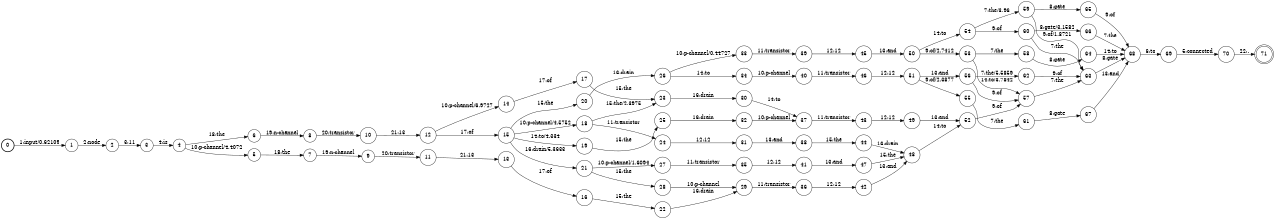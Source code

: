 digraph FST {
rankdir = LR;
size = "8.5,11";
label = "";
center = 1;
orientation = Portrait;
ranksep = "0.4";
nodesep = "0.25";
0 [label = "0", shape = circle, style = bold, fontsize = 14]
	0 -> 1 [label = "1:input/0.62109", fontsize = 14];
1 [label = "1", shape = circle, style = solid, fontsize = 14]
	1 -> 2 [label = "2:node", fontsize = 14];
2 [label = "2", shape = circle, style = solid, fontsize = 14]
	2 -> 3 [label = "3:11", fontsize = 14];
3 [label = "3", shape = circle, style = solid, fontsize = 14]
	3 -> 4 [label = "4:is", fontsize = 14];
4 [label = "4", shape = circle, style = solid, fontsize = 14]
	4 -> 5 [label = "10:p-channel/4.4072", fontsize = 14];
	4 -> 6 [label = "18:the", fontsize = 14];
5 [label = "5", shape = circle, style = solid, fontsize = 14]
	5 -> 7 [label = "18:the", fontsize = 14];
6 [label = "6", shape = circle, style = solid, fontsize = 14]
	6 -> 8 [label = "19:n-channel", fontsize = 14];
7 [label = "7", shape = circle, style = solid, fontsize = 14]
	7 -> 9 [label = "19:n-channel", fontsize = 14];
8 [label = "8", shape = circle, style = solid, fontsize = 14]
	8 -> 10 [label = "20:transistor", fontsize = 14];
9 [label = "9", shape = circle, style = solid, fontsize = 14]
	9 -> 11 [label = "20:transistor", fontsize = 14];
10 [label = "10", shape = circle, style = solid, fontsize = 14]
	10 -> 12 [label = "21:13", fontsize = 14];
11 [label = "11", shape = circle, style = solid, fontsize = 14]
	11 -> 13 [label = "21:13", fontsize = 14];
12 [label = "12", shape = circle, style = solid, fontsize = 14]
	12 -> 14 [label = "10:p-channel/6.9727", fontsize = 14];
	12 -> 15 [label = "17:of", fontsize = 14];
13 [label = "13", shape = circle, style = solid, fontsize = 14]
	13 -> 16 [label = "17:of", fontsize = 14];
14 [label = "14", shape = circle, style = solid, fontsize = 14]
	14 -> 17 [label = "17:of", fontsize = 14];
15 [label = "15", shape = circle, style = solid, fontsize = 14]
	15 -> 18 [label = "10:p-channel/4.5752", fontsize = 14];
	15 -> 19 [label = "14:to/4.334", fontsize = 14];
	15 -> 21 [label = "16:drain/5.3633", fontsize = 14];
	15 -> 20 [label = "15:the", fontsize = 14];
16 [label = "16", shape = circle, style = solid, fontsize = 14]
	16 -> 22 [label = "15:the", fontsize = 14];
17 [label = "17", shape = circle, style = solid, fontsize = 14]
	17 -> 23 [label = "15:the", fontsize = 14];
18 [label = "18", shape = circle, style = solid, fontsize = 14]
	18 -> 23 [label = "15:the/2.3975", fontsize = 14];
	18 -> 24 [label = "11:transistor", fontsize = 14];
19 [label = "19", shape = circle, style = solid, fontsize = 14]
	19 -> 25 [label = "15:the", fontsize = 14];
20 [label = "20", shape = circle, style = solid, fontsize = 14]
	20 -> 26 [label = "16:drain", fontsize = 14];
21 [label = "21", shape = circle, style = solid, fontsize = 14]
	21 -> 27 [label = "10:p-channel/1.6094", fontsize = 14];
	21 -> 28 [label = "15:the", fontsize = 14];
22 [label = "22", shape = circle, style = solid, fontsize = 14]
	22 -> 29 [label = "16:drain", fontsize = 14];
23 [label = "23", shape = circle, style = solid, fontsize = 14]
	23 -> 30 [label = "16:drain", fontsize = 14];
24 [label = "24", shape = circle, style = solid, fontsize = 14]
	24 -> 31 [label = "12:12", fontsize = 14];
25 [label = "25", shape = circle, style = solid, fontsize = 14]
	25 -> 32 [label = "16:drain", fontsize = 14];
26 [label = "26", shape = circle, style = solid, fontsize = 14]
	26 -> 33 [label = "10:p-channel/0.44727", fontsize = 14];
	26 -> 34 [label = "14:to", fontsize = 14];
27 [label = "27", shape = circle, style = solid, fontsize = 14]
	27 -> 35 [label = "11:transistor", fontsize = 14];
28 [label = "28", shape = circle, style = solid, fontsize = 14]
	28 -> 29 [label = "10:p-channel", fontsize = 14];
29 [label = "29", shape = circle, style = solid, fontsize = 14]
	29 -> 36 [label = "11:transistor", fontsize = 14];
30 [label = "30", shape = circle, style = solid, fontsize = 14]
	30 -> 37 [label = "14:to", fontsize = 14];
31 [label = "31", shape = circle, style = solid, fontsize = 14]
	31 -> 38 [label = "13:and", fontsize = 14];
32 [label = "32", shape = circle, style = solid, fontsize = 14]
	32 -> 37 [label = "10:p-channel", fontsize = 14];
33 [label = "33", shape = circle, style = solid, fontsize = 14]
	33 -> 39 [label = "11:transistor", fontsize = 14];
34 [label = "34", shape = circle, style = solid, fontsize = 14]
	34 -> 40 [label = "10:p-channel", fontsize = 14];
35 [label = "35", shape = circle, style = solid, fontsize = 14]
	35 -> 41 [label = "12:12", fontsize = 14];
36 [label = "36", shape = circle, style = solid, fontsize = 14]
	36 -> 42 [label = "12:12", fontsize = 14];
37 [label = "37", shape = circle, style = solid, fontsize = 14]
	37 -> 43 [label = "11:transistor", fontsize = 14];
38 [label = "38", shape = circle, style = solid, fontsize = 14]
	38 -> 44 [label = "15:the", fontsize = 14];
39 [label = "39", shape = circle, style = solid, fontsize = 14]
	39 -> 45 [label = "12:12", fontsize = 14];
40 [label = "40", shape = circle, style = solid, fontsize = 14]
	40 -> 46 [label = "11:transistor", fontsize = 14];
41 [label = "41", shape = circle, style = solid, fontsize = 14]
	41 -> 47 [label = "13:and", fontsize = 14];
42 [label = "42", shape = circle, style = solid, fontsize = 14]
	42 -> 48 [label = "13:and", fontsize = 14];
43 [label = "43", shape = circle, style = solid, fontsize = 14]
	43 -> 49 [label = "12:12", fontsize = 14];
44 [label = "44", shape = circle, style = solid, fontsize = 14]
	44 -> 48 [label = "16:drain", fontsize = 14];
45 [label = "45", shape = circle, style = solid, fontsize = 14]
	45 -> 50 [label = "13:and", fontsize = 14];
46 [label = "46", shape = circle, style = solid, fontsize = 14]
	46 -> 51 [label = "12:12", fontsize = 14];
47 [label = "47", shape = circle, style = solid, fontsize = 14]
	47 -> 48 [label = "15:the", fontsize = 14];
48 [label = "48", shape = circle, style = solid, fontsize = 14]
	48 -> 52 [label = "14:to", fontsize = 14];
49 [label = "49", shape = circle, style = solid, fontsize = 14]
	49 -> 52 [label = "13:and", fontsize = 14];
50 [label = "50", shape = circle, style = solid, fontsize = 14]
	50 -> 54 [label = "14:to", fontsize = 14];
	50 -> 53 [label = "9:of/2.7412", fontsize = 14];
51 [label = "51", shape = circle, style = solid, fontsize = 14]
	51 -> 56 [label = "13:and", fontsize = 14];
	51 -> 55 [label = "9:of/2.3877", fontsize = 14];
52 [label = "52", shape = circle, style = solid, fontsize = 14]
	52 -> 57 [label = "9:of", fontsize = 14];
53 [label = "53", shape = circle, style = solid, fontsize = 14]
	53 -> 57 [label = "14:to/3.7842", fontsize = 14];
	53 -> 58 [label = "7:the", fontsize = 14];
54 [label = "54", shape = circle, style = solid, fontsize = 14]
	54 -> 60 [label = "9:of", fontsize = 14];
	54 -> 59 [label = "7:the/3.96", fontsize = 14];
55 [label = "55", shape = circle, style = solid, fontsize = 14]
	55 -> 61 [label = "7:the", fontsize = 14];
56 [label = "56", shape = circle, style = solid, fontsize = 14]
	56 -> 57 [label = "9:of", fontsize = 14];
	56 -> 62 [label = "7:the/5.5859", fontsize = 14];
57 [label = "57", shape = circle, style = solid, fontsize = 14]
	57 -> 63 [label = "7:the", fontsize = 14];
58 [label = "58", shape = circle, style = solid, fontsize = 14]
	58 -> 64 [label = "8:gate", fontsize = 14];
59 [label = "59", shape = circle, style = solid, fontsize = 14]
	59 -> 65 [label = "8:gate", fontsize = 14];
	59 -> 63 [label = "9:of/1.8721", fontsize = 14];
60 [label = "60", shape = circle, style = solid, fontsize = 14]
	60 -> 66 [label = "8:gate/3.1582", fontsize = 14];
	60 -> 63 [label = "7:the", fontsize = 14];
61 [label = "61", shape = circle, style = solid, fontsize = 14]
	61 -> 67 [label = "8:gate", fontsize = 14];
62 [label = "62", shape = circle, style = solid, fontsize = 14]
	62 -> 63 [label = "9:of", fontsize = 14];
63 [label = "63", shape = circle, style = solid, fontsize = 14]
	63 -> 68 [label = "8:gate", fontsize = 14];
64 [label = "64", shape = circle, style = solid, fontsize = 14]
	64 -> 68 [label = "14:to", fontsize = 14];
65 [label = "65", shape = circle, style = solid, fontsize = 14]
	65 -> 68 [label = "9:of", fontsize = 14];
66 [label = "66", shape = circle, style = solid, fontsize = 14]
	66 -> 68 [label = "7:the", fontsize = 14];
67 [label = "67", shape = circle, style = solid, fontsize = 14]
	67 -> 68 [label = "13:and", fontsize = 14];
68 [label = "68", shape = circle, style = solid, fontsize = 14]
	68 -> 69 [label = "6:to", fontsize = 14];
69 [label = "69", shape = circle, style = solid, fontsize = 14]
	69 -> 70 [label = "5:connected", fontsize = 14];
70 [label = "70", shape = circle, style = solid, fontsize = 14]
	70 -> 71 [label = "22:.", fontsize = 14];
71 [label = "71", shape = doublecircle, style = solid, fontsize = 14]
}
